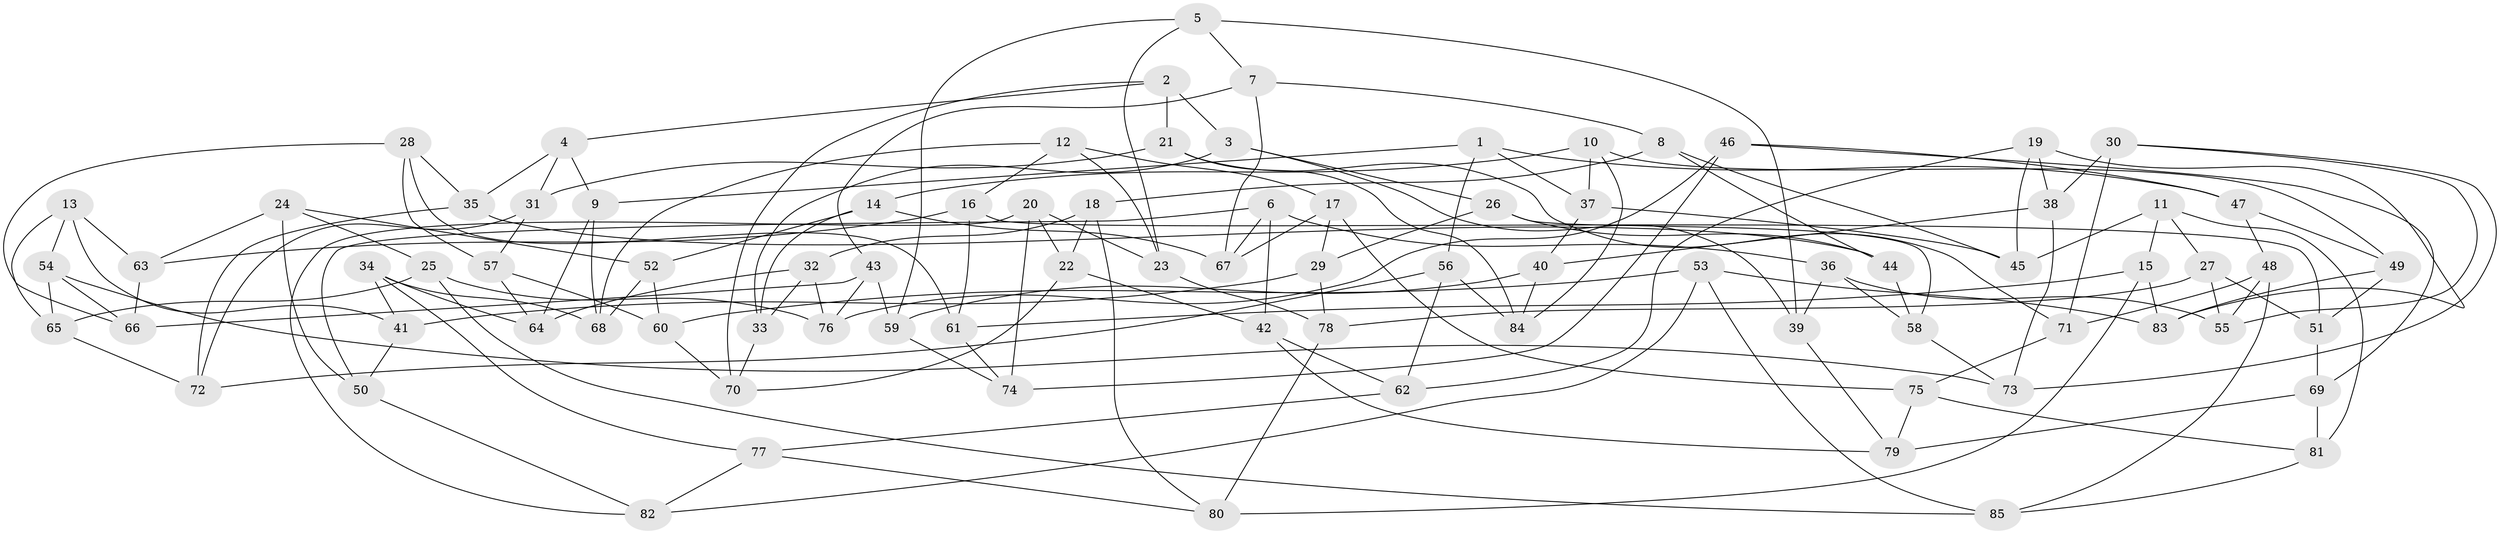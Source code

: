 // Generated by graph-tools (version 1.1) at 2025/59/03/09/25 04:59:10]
// undirected, 85 vertices, 170 edges
graph export_dot {
graph [start="1"]
  node [color=gray90,style=filled];
  1;
  2;
  3;
  4;
  5;
  6;
  7;
  8;
  9;
  10;
  11;
  12;
  13;
  14;
  15;
  16;
  17;
  18;
  19;
  20;
  21;
  22;
  23;
  24;
  25;
  26;
  27;
  28;
  29;
  30;
  31;
  32;
  33;
  34;
  35;
  36;
  37;
  38;
  39;
  40;
  41;
  42;
  43;
  44;
  45;
  46;
  47;
  48;
  49;
  50;
  51;
  52;
  53;
  54;
  55;
  56;
  57;
  58;
  59;
  60;
  61;
  62;
  63;
  64;
  65;
  66;
  67;
  68;
  69;
  70;
  71;
  72;
  73;
  74;
  75;
  76;
  77;
  78;
  79;
  80;
  81;
  82;
  83;
  84;
  85;
  1 -- 56;
  1 -- 9;
  1 -- 47;
  1 -- 37;
  2 -- 4;
  2 -- 3;
  2 -- 70;
  2 -- 21;
  3 -- 26;
  3 -- 39;
  3 -- 33;
  4 -- 31;
  4 -- 9;
  4 -- 35;
  5 -- 7;
  5 -- 39;
  5 -- 23;
  5 -- 59;
  6 -- 67;
  6 -- 50;
  6 -- 42;
  6 -- 36;
  7 -- 8;
  7 -- 43;
  7 -- 67;
  8 -- 18;
  8 -- 44;
  8 -- 45;
  9 -- 64;
  9 -- 68;
  10 -- 37;
  10 -- 84;
  10 -- 14;
  10 -- 49;
  11 -- 81;
  11 -- 27;
  11 -- 45;
  11 -- 15;
  12 -- 68;
  12 -- 23;
  12 -- 16;
  12 -- 17;
  13 -- 41;
  13 -- 54;
  13 -- 63;
  13 -- 65;
  14 -- 33;
  14 -- 52;
  14 -- 67;
  15 -- 61;
  15 -- 83;
  15 -- 80;
  16 -- 51;
  16 -- 61;
  16 -- 63;
  17 -- 67;
  17 -- 29;
  17 -- 75;
  18 -- 32;
  18 -- 22;
  18 -- 80;
  19 -- 45;
  19 -- 83;
  19 -- 38;
  19 -- 62;
  20 -- 82;
  20 -- 74;
  20 -- 22;
  20 -- 23;
  21 -- 31;
  21 -- 84;
  21 -- 71;
  22 -- 42;
  22 -- 70;
  23 -- 78;
  24 -- 52;
  24 -- 63;
  24 -- 50;
  24 -- 25;
  25 -- 65;
  25 -- 76;
  25 -- 85;
  26 -- 29;
  26 -- 58;
  26 -- 44;
  27 -- 78;
  27 -- 51;
  27 -- 55;
  28 -- 61;
  28 -- 57;
  28 -- 35;
  28 -- 66;
  29 -- 78;
  29 -- 41;
  30 -- 71;
  30 -- 73;
  30 -- 38;
  30 -- 55;
  31 -- 57;
  31 -- 72;
  32 -- 76;
  32 -- 33;
  32 -- 64;
  33 -- 70;
  34 -- 41;
  34 -- 77;
  34 -- 68;
  34 -- 64;
  35 -- 72;
  35 -- 44;
  36 -- 58;
  36 -- 55;
  36 -- 39;
  37 -- 45;
  37 -- 40;
  38 -- 40;
  38 -- 73;
  39 -- 79;
  40 -- 84;
  40 -- 59;
  41 -- 50;
  42 -- 62;
  42 -- 79;
  43 -- 76;
  43 -- 59;
  43 -- 66;
  44 -- 58;
  46 -- 76;
  46 -- 47;
  46 -- 69;
  46 -- 74;
  47 -- 48;
  47 -- 49;
  48 -- 55;
  48 -- 85;
  48 -- 71;
  49 -- 83;
  49 -- 51;
  50 -- 82;
  51 -- 69;
  52 -- 60;
  52 -- 68;
  53 -- 60;
  53 -- 83;
  53 -- 85;
  53 -- 82;
  54 -- 73;
  54 -- 66;
  54 -- 65;
  56 -- 62;
  56 -- 72;
  56 -- 84;
  57 -- 64;
  57 -- 60;
  58 -- 73;
  59 -- 74;
  60 -- 70;
  61 -- 74;
  62 -- 77;
  63 -- 66;
  65 -- 72;
  69 -- 79;
  69 -- 81;
  71 -- 75;
  75 -- 79;
  75 -- 81;
  77 -- 82;
  77 -- 80;
  78 -- 80;
  81 -- 85;
}
